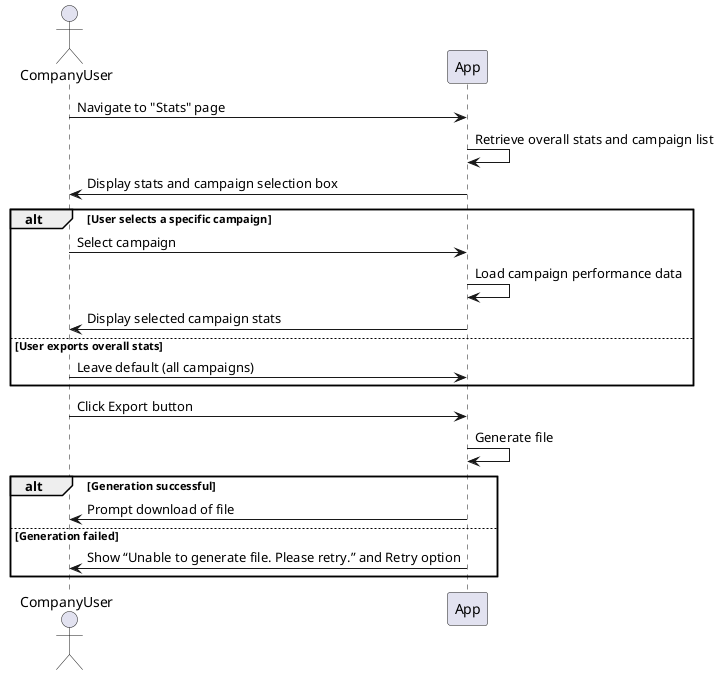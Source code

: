 @startuml ExportCampaignStats
actor CompanyUser

CompanyUser -> App : Navigate to "Stats" page
App -> App : Retrieve overall stats and campaign list
App -> CompanyUser : Display stats and campaign selection box

alt User selects a specific campaign
  CompanyUser -> App : Select campaign
  App -> App : Load campaign performance data
  App -> CompanyUser : Display selected campaign stats
else User exports overall stats
  CompanyUser -> App : Leave default (all campaigns)
end

CompanyUser -> App : Click Export button
App -> App : Generate file 

alt Generation successful
  App -> CompanyUser : Prompt download of file
else Generation failed
  App -> CompanyUser : Show “Unable to generate file. Please retry.” and Retry option
end

@enduml
